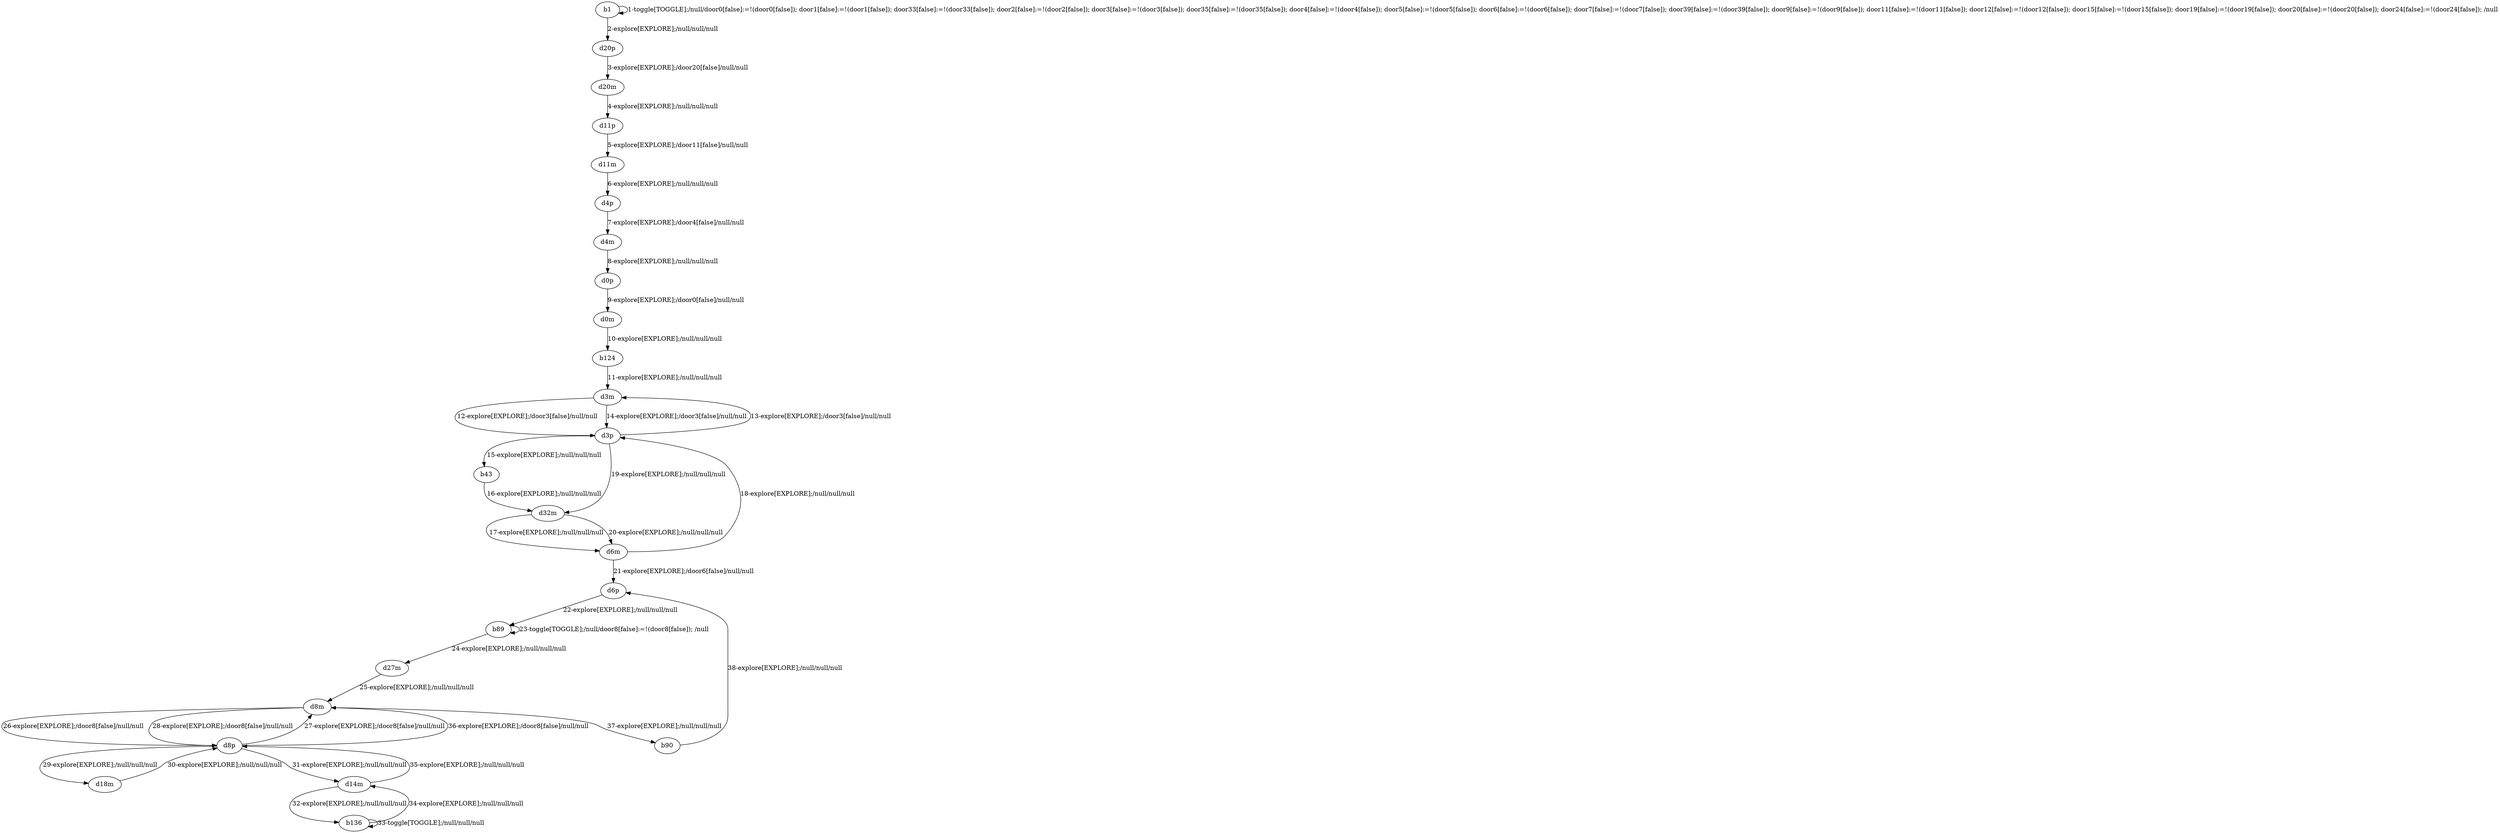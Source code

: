 # Total number of goals covered by this test: 1
# b90 --> d6p

digraph g {
"b1" -> "b1" [label = "1-toggle[TOGGLE];/null/door0[false]:=!(door0[false]); door1[false]:=!(door1[false]); door33[false]:=!(door33[false]); door2[false]:=!(door2[false]); door3[false]:=!(door3[false]); door35[false]:=!(door35[false]); door4[false]:=!(door4[false]); door5[false]:=!(door5[false]); door6[false]:=!(door6[false]); door7[false]:=!(door7[false]); door39[false]:=!(door39[false]); door9[false]:=!(door9[false]); door11[false]:=!(door11[false]); door12[false]:=!(door12[false]); door15[false]:=!(door15[false]); door19[false]:=!(door19[false]); door20[false]:=!(door20[false]); door24[false]:=!(door24[false]); /null"];
"b1" -> "d20p" [label = "2-explore[EXPLORE];/null/null/null"];
"d20p" -> "d20m" [label = "3-explore[EXPLORE];/door20[false]/null/null"];
"d20m" -> "d11p" [label = "4-explore[EXPLORE];/null/null/null"];
"d11p" -> "d11m" [label = "5-explore[EXPLORE];/door11[false]/null/null"];
"d11m" -> "d4p" [label = "6-explore[EXPLORE];/null/null/null"];
"d4p" -> "d4m" [label = "7-explore[EXPLORE];/door4[false]/null/null"];
"d4m" -> "d0p" [label = "8-explore[EXPLORE];/null/null/null"];
"d0p" -> "d0m" [label = "9-explore[EXPLORE];/door0[false]/null/null"];
"d0m" -> "b124" [label = "10-explore[EXPLORE];/null/null/null"];
"b124" -> "d3m" [label = "11-explore[EXPLORE];/null/null/null"];
"d3m" -> "d3p" [label = "12-explore[EXPLORE];/door3[false]/null/null"];
"d3p" -> "d3m" [label = "13-explore[EXPLORE];/door3[false]/null/null"];
"d3m" -> "d3p" [label = "14-explore[EXPLORE];/door3[false]/null/null"];
"d3p" -> "b43" [label = "15-explore[EXPLORE];/null/null/null"];
"b43" -> "d32m" [label = "16-explore[EXPLORE];/null/null/null"];
"d32m" -> "d6m" [label = "17-explore[EXPLORE];/null/null/null"];
"d6m" -> "d3p" [label = "18-explore[EXPLORE];/null/null/null"];
"d3p" -> "d32m" [label = "19-explore[EXPLORE];/null/null/null"];
"d32m" -> "d6m" [label = "20-explore[EXPLORE];/null/null/null"];
"d6m" -> "d6p" [label = "21-explore[EXPLORE];/door6[false]/null/null"];
"d6p" -> "b89" [label = "22-explore[EXPLORE];/null/null/null"];
"b89" -> "b89" [label = "23-toggle[TOGGLE];/null/door8[false]:=!(door8[false]); /null"];
"b89" -> "d27m" [label = "24-explore[EXPLORE];/null/null/null"];
"d27m" -> "d8m" [label = "25-explore[EXPLORE];/null/null/null"];
"d8m" -> "d8p" [label = "26-explore[EXPLORE];/door8[false]/null/null"];
"d8p" -> "d8m" [label = "27-explore[EXPLORE];/door8[false]/null/null"];
"d8m" -> "d8p" [label = "28-explore[EXPLORE];/door8[false]/null/null"];
"d8p" -> "d18m" [label = "29-explore[EXPLORE];/null/null/null"];
"d18m" -> "d8p" [label = "30-explore[EXPLORE];/null/null/null"];
"d8p" -> "d14m" [label = "31-explore[EXPLORE];/null/null/null"];
"d14m" -> "b136" [label = "32-explore[EXPLORE];/null/null/null"];
"b136" -> "b136" [label = "33-toggle[TOGGLE];/null/null/null"];
"b136" -> "d14m" [label = "34-explore[EXPLORE];/null/null/null"];
"d14m" -> "d8p" [label = "35-explore[EXPLORE];/null/null/null"];
"d8p" -> "d8m" [label = "36-explore[EXPLORE];/door8[false]/null/null"];
"d8m" -> "b90" [label = "37-explore[EXPLORE];/null/null/null"];
"b90" -> "d6p" [label = "38-explore[EXPLORE];/null/null/null"];
}